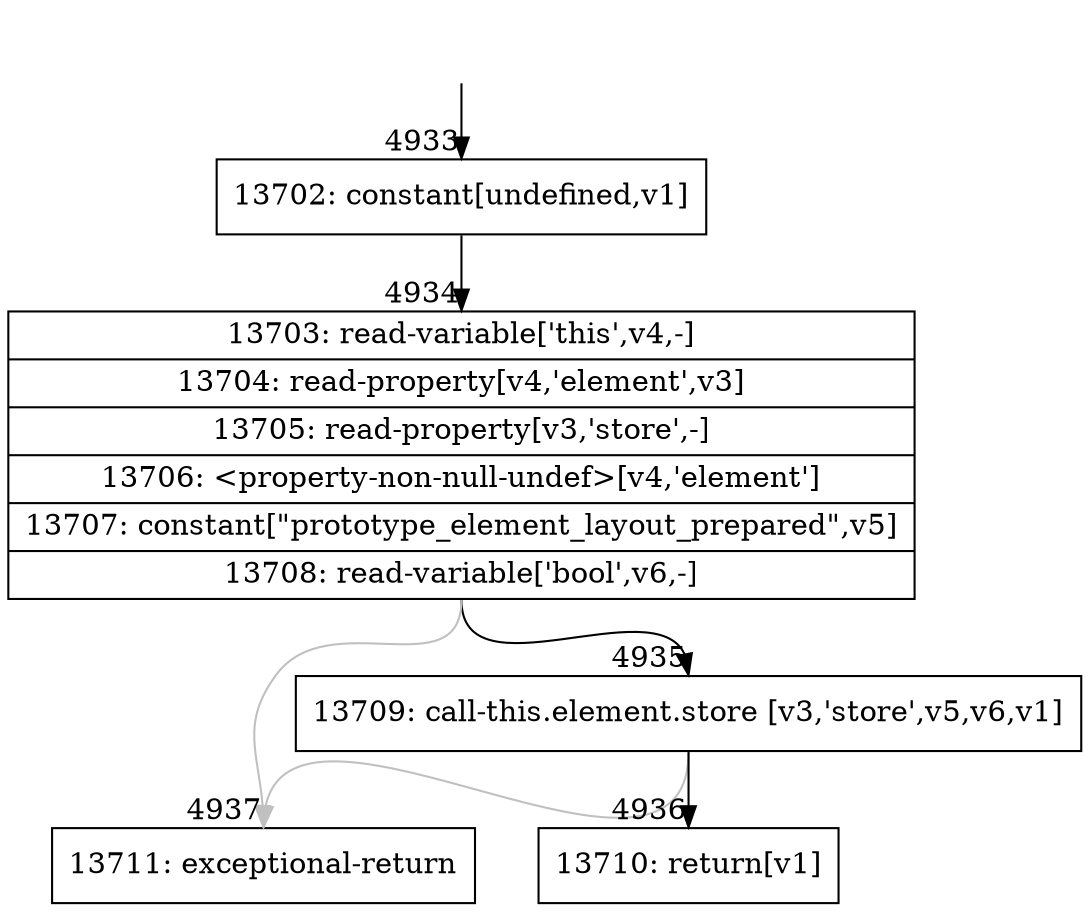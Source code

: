 digraph {
rankdir="TD"
BB_entry388[shape=none,label=""];
BB_entry388 -> BB4933 [tailport=s, headport=n, headlabel="    4933"]
BB4933 [shape=record label="{13702: constant[undefined,v1]}" ] 
BB4933 -> BB4934 [tailport=s, headport=n, headlabel="      4934"]
BB4934 [shape=record label="{13703: read-variable['this',v4,-]|13704: read-property[v4,'element',v3]|13705: read-property[v3,'store',-]|13706: \<property-non-null-undef\>[v4,'element']|13707: constant[\"prototype_element_layout_prepared\",v5]|13708: read-variable['bool',v6,-]}" ] 
BB4934 -> BB4935 [tailport=s, headport=n, headlabel="      4935"]
BB4934 -> BB4937 [tailport=s, headport=n, color=gray, headlabel="      4937"]
BB4935 [shape=record label="{13709: call-this.element.store [v3,'store',v5,v6,v1]}" ] 
BB4935 -> BB4936 [tailport=s, headport=n, headlabel="      4936"]
BB4935 -> BB4937 [tailport=s, headport=n, color=gray]
BB4936 [shape=record label="{13710: return[v1]}" ] 
BB4937 [shape=record label="{13711: exceptional-return}" ] 
//#$~ 3730
}
